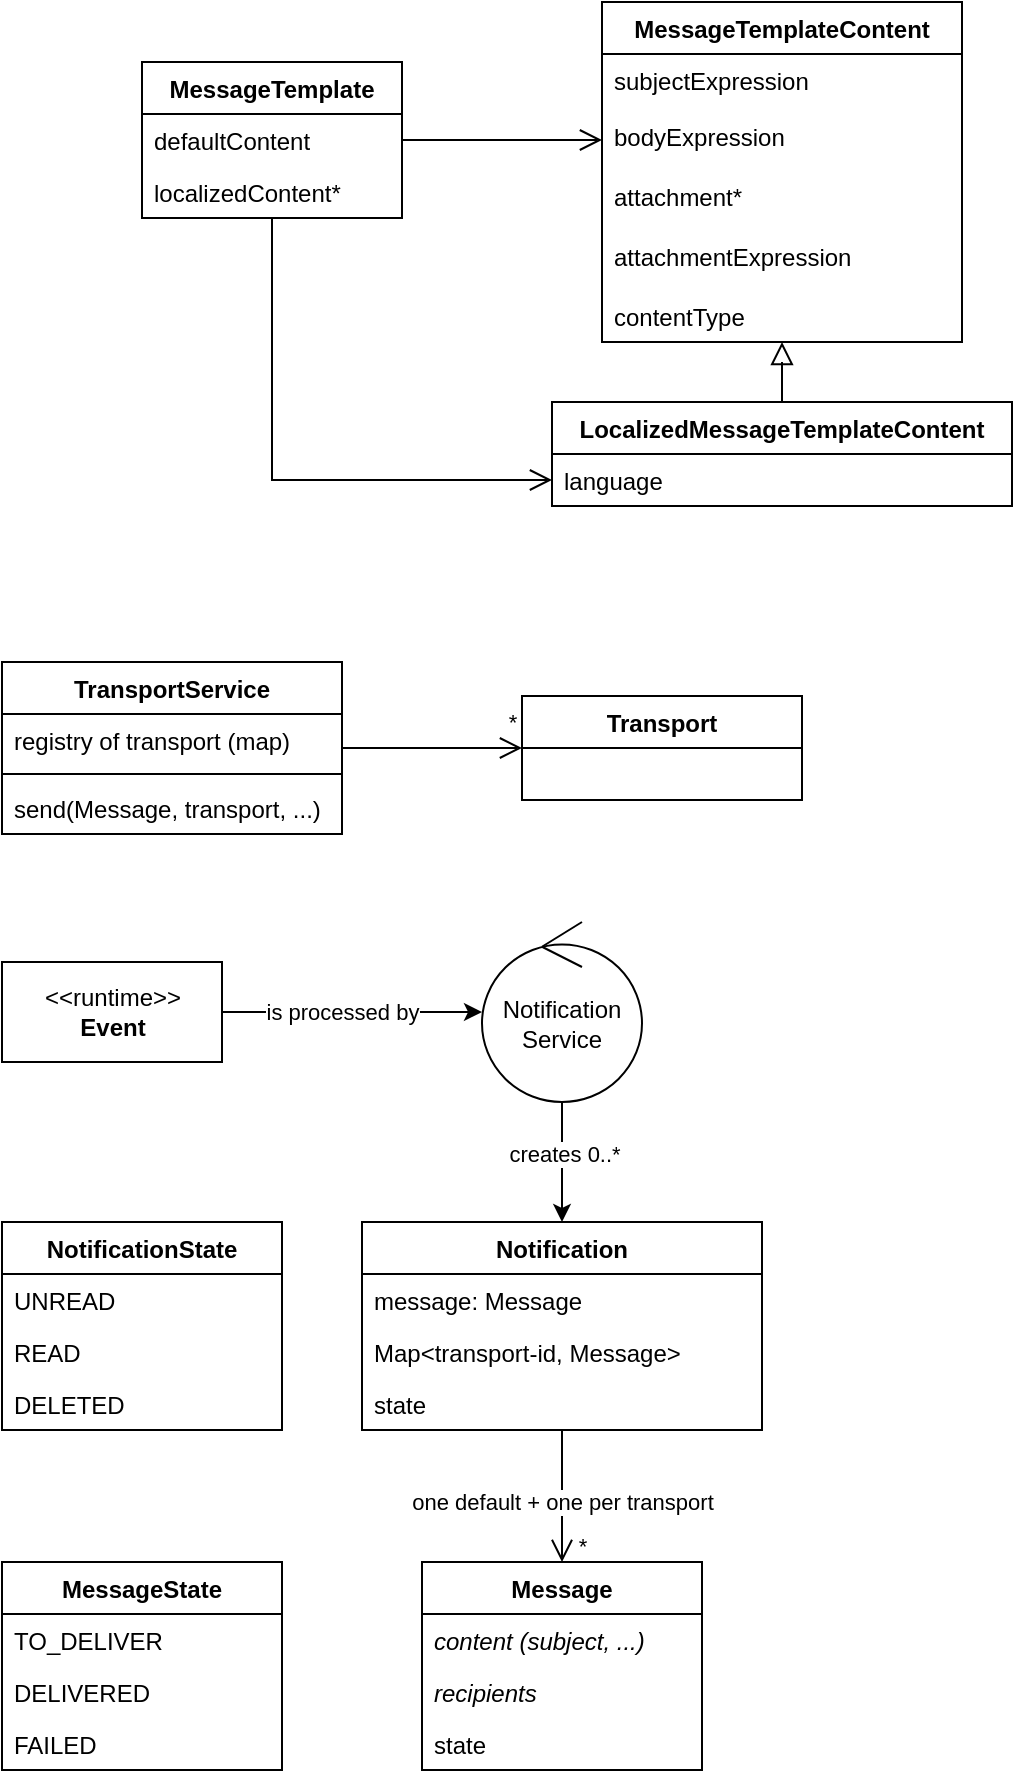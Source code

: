 <mxfile version="20.3.0" type="device"><diagram id="C5RBs43oDa-KdzZeNtuy" name="Page-1"><mxGraphModel dx="1102" dy="1025" grid="1" gridSize="10" guides="1" tooltips="1" connect="1" arrows="1" fold="1" page="1" pageScale="1" pageWidth="827" pageHeight="1169" math="0" shadow="0"><root><mxCell id="WIyWlLk6GJQsqaUBKTNV-0"/><mxCell id="WIyWlLk6GJQsqaUBKTNV-1" parent="WIyWlLk6GJQsqaUBKTNV-0"/><mxCell id="Tni7J2ubxSIgsJhBRIb7-0" value="MessageTemplateContent" style="swimlane;fontStyle=1;childLayout=stackLayout;horizontal=1;startSize=26;fillColor=none;horizontalStack=0;resizeParent=1;resizeParentMax=0;resizeLast=0;collapsible=1;marginBottom=0;" parent="WIyWlLk6GJQsqaUBKTNV-1" vertex="1"><mxGeometry x="380" y="70" width="180" height="170" as="geometry"/></mxCell><mxCell id="Tni7J2ubxSIgsJhBRIb7-2" value="subjectExpression" style="text;strokeColor=none;fillColor=none;align=left;verticalAlign=top;spacingLeft=4;spacingRight=4;overflow=hidden;rotatable=0;points=[[0,0.5],[1,0.5]];portConstraint=eastwest;" parent="Tni7J2ubxSIgsJhBRIb7-0" vertex="1"><mxGeometry y="26" width="180" height="28" as="geometry"/></mxCell><mxCell id="Tni7J2ubxSIgsJhBRIb7-3" value="bodyExpression" style="text;strokeColor=none;fillColor=none;align=left;verticalAlign=top;spacingLeft=4;spacingRight=4;overflow=hidden;rotatable=0;points=[[0,0.5],[1,0.5]];portConstraint=eastwest;" parent="Tni7J2ubxSIgsJhBRIb7-0" vertex="1"><mxGeometry y="54" width="180" height="30" as="geometry"/></mxCell><mxCell id="Tni7J2ubxSIgsJhBRIb7-4" value="attachment*" style="text;strokeColor=none;fillColor=none;align=left;verticalAlign=top;spacingLeft=4;spacingRight=4;overflow=hidden;rotatable=0;points=[[0,0.5],[1,0.5]];portConstraint=eastwest;" parent="Tni7J2ubxSIgsJhBRIb7-0" vertex="1"><mxGeometry y="84" width="180" height="30" as="geometry"/></mxCell><mxCell id="Tni7J2ubxSIgsJhBRIb7-5" value="attachmentExpression" style="text;strokeColor=none;fillColor=none;align=left;verticalAlign=top;spacingLeft=4;spacingRight=4;overflow=hidden;rotatable=0;points=[[0,0.5],[1,0.5]];portConstraint=eastwest;" parent="Tni7J2ubxSIgsJhBRIb7-0" vertex="1"><mxGeometry y="114" width="180" height="30" as="geometry"/></mxCell><mxCell id="88eatxY8A9zo3dwceWyw-0" value="contentType" style="text;strokeColor=none;fillColor=none;align=left;verticalAlign=top;spacingLeft=4;spacingRight=4;overflow=hidden;rotatable=0;points=[[0,0.5],[1,0.5]];portConstraint=eastwest;" vertex="1" parent="Tni7J2ubxSIgsJhBRIb7-0"><mxGeometry y="144" width="180" height="26" as="geometry"/></mxCell><mxCell id="Ollq00HZrqM5P3q_KMUc-1" style="edgeStyle=orthogonalEdgeStyle;rounded=0;orthogonalLoop=1;jettySize=auto;html=1;entryX=0;entryY=0.5;entryDx=0;entryDy=0;endArrow=open;endFill=0;endSize=9;" parent="WIyWlLk6GJQsqaUBKTNV-1" source="Tni7J2ubxSIgsJhBRIb7-6" target="Tni7J2ubxSIgsJhBRIb7-14" edge="1"><mxGeometry relative="1" as="geometry"/></mxCell><mxCell id="Tni7J2ubxSIgsJhBRIb7-6" value="MessageTemplate" style="swimlane;fontStyle=1;childLayout=stackLayout;horizontal=1;startSize=26;fillColor=none;horizontalStack=0;resizeParent=1;resizeParentMax=0;resizeLast=0;collapsible=1;marginBottom=0;" parent="WIyWlLk6GJQsqaUBKTNV-1" vertex="1"><mxGeometry x="150" y="100" width="130" height="78" as="geometry"/></mxCell><mxCell id="Tni7J2ubxSIgsJhBRIb7-7" value="defaultContent" style="text;strokeColor=none;fillColor=none;align=left;verticalAlign=top;spacingLeft=4;spacingRight=4;overflow=hidden;rotatable=0;points=[[0,0.5],[1,0.5]];portConstraint=eastwest;" parent="Tni7J2ubxSIgsJhBRIb7-6" vertex="1"><mxGeometry y="26" width="130" height="26" as="geometry"/></mxCell><mxCell id="Tni7J2ubxSIgsJhBRIb7-8" value="localizedContent*" style="text;strokeColor=none;fillColor=none;align=left;verticalAlign=top;spacingLeft=4;spacingRight=4;overflow=hidden;rotatable=0;points=[[0,0.5],[1,0.5]];portConstraint=eastwest;" parent="Tni7J2ubxSIgsJhBRIb7-6" vertex="1"><mxGeometry y="52" width="130" height="26" as="geometry"/></mxCell><mxCell id="Tni7J2ubxSIgsJhBRIb7-10" style="edgeStyle=orthogonalEdgeStyle;rounded=0;orthogonalLoop=1;jettySize=auto;html=1;endArrow=open;endFill=0;endSize=9;entryX=0;entryY=0.5;entryDx=0;entryDy=0;exitX=1;exitY=0.5;exitDx=0;exitDy=0;" parent="WIyWlLk6GJQsqaUBKTNV-1" source="Tni7J2ubxSIgsJhBRIb7-7" target="Tni7J2ubxSIgsJhBRIb7-3" edge="1"><mxGeometry relative="1" as="geometry"><mxPoint x="320" y="100" as="sourcePoint"/><mxPoint x="360" y="140" as="targetPoint"/></mxGeometry></mxCell><mxCell id="Ollq00HZrqM5P3q_KMUc-0" style="edgeStyle=orthogonalEdgeStyle;rounded=0;orthogonalLoop=1;jettySize=auto;html=1;exitX=0.5;exitY=0;exitDx=0;exitDy=0;endArrow=block;endFill=0;endSize=9;" parent="WIyWlLk6GJQsqaUBKTNV-1" source="Tni7J2ubxSIgsJhBRIb7-13" target="Tni7J2ubxSIgsJhBRIb7-0" edge="1"><mxGeometry relative="1" as="geometry"/></mxCell><mxCell id="Tni7J2ubxSIgsJhBRIb7-13" value="LocalizedMessageTemplateContent" style="swimlane;fontStyle=1;childLayout=stackLayout;horizontal=1;startSize=26;fillColor=none;horizontalStack=0;resizeParent=1;resizeParentMax=0;resizeLast=0;collapsible=1;marginBottom=0;" parent="WIyWlLk6GJQsqaUBKTNV-1" vertex="1"><mxGeometry x="355" y="270" width="230" height="52" as="geometry"/></mxCell><mxCell id="Tni7J2ubxSIgsJhBRIb7-14" value="language" style="text;strokeColor=none;fillColor=none;align=left;verticalAlign=top;spacingLeft=4;spacingRight=4;overflow=hidden;rotatable=0;points=[[0,0.5],[1,0.5]];portConstraint=eastwest;" parent="Tni7J2ubxSIgsJhBRIb7-13" vertex="1"><mxGeometry y="26" width="230" height="26" as="geometry"/></mxCell><mxCell id="Tni7J2ubxSIgsJhBRIb7-25" value="NotificationState" style="swimlane;fontStyle=1;childLayout=stackLayout;horizontal=1;startSize=26;fillColor=none;horizontalStack=0;resizeParent=1;resizeParentMax=0;resizeLast=0;collapsible=1;marginBottom=0;" parent="WIyWlLk6GJQsqaUBKTNV-1" vertex="1"><mxGeometry x="80" y="680" width="140" height="104" as="geometry"/></mxCell><mxCell id="Tni7J2ubxSIgsJhBRIb7-26" value="UNREAD" style="text;strokeColor=none;fillColor=none;align=left;verticalAlign=top;spacingLeft=4;spacingRight=4;overflow=hidden;rotatable=0;points=[[0,0.5],[1,0.5]];portConstraint=eastwest;" parent="Tni7J2ubxSIgsJhBRIb7-25" vertex="1"><mxGeometry y="26" width="140" height="26" as="geometry"/></mxCell><mxCell id="Tni7J2ubxSIgsJhBRIb7-27" value="READ" style="text;strokeColor=none;fillColor=none;align=left;verticalAlign=top;spacingLeft=4;spacingRight=4;overflow=hidden;rotatable=0;points=[[0,0.5],[1,0.5]];portConstraint=eastwest;" parent="Tni7J2ubxSIgsJhBRIb7-25" vertex="1"><mxGeometry y="52" width="140" height="26" as="geometry"/></mxCell><mxCell id="Tni7J2ubxSIgsJhBRIb7-28" value="DELETED" style="text;strokeColor=none;fillColor=none;align=left;verticalAlign=top;spacingLeft=4;spacingRight=4;overflow=hidden;rotatable=0;points=[[0,0.5],[1,0.5]];portConstraint=eastwest;" parent="Tni7J2ubxSIgsJhBRIb7-25" vertex="1"><mxGeometry y="78" width="140" height="26" as="geometry"/></mxCell><mxCell id="Tni7J2ubxSIgsJhBRIb7-65" style="edgeStyle=orthogonalEdgeStyle;rounded=0;orthogonalLoop=1;jettySize=auto;html=1;" parent="WIyWlLk6GJQsqaUBKTNV-1" source="Tni7J2ubxSIgsJhBRIb7-34" target="Tni7J2ubxSIgsJhBRIb7-64" edge="1"><mxGeometry relative="1" as="geometry"/></mxCell><mxCell id="Tni7J2ubxSIgsJhBRIb7-67" value="is processed by" style="edgeLabel;html=1;align=center;verticalAlign=middle;resizable=0;points=[];" parent="Tni7J2ubxSIgsJhBRIb7-65" vertex="1" connectable="0"><mxGeometry x="0.2" y="1" relative="1" as="geometry"><mxPoint x="-18" y="1" as="offset"/></mxGeometry></mxCell><mxCell id="Tni7J2ubxSIgsJhBRIb7-34" value="&lt;div&gt;&amp;lt;&amp;lt;runtime&amp;gt;&amp;gt;&lt;br&gt;&lt;/div&gt;&lt;div&gt;&lt;b&gt;Event&lt;/b&gt;&lt;/div&gt;" style="html=1;" parent="WIyWlLk6GJQsqaUBKTNV-1" vertex="1"><mxGeometry x="80" y="550" width="110" height="50" as="geometry"/></mxCell><mxCell id="Tni7J2ubxSIgsJhBRIb7-58" style="edgeStyle=orthogonalEdgeStyle;rounded=0;orthogonalLoop=1;jettySize=auto;html=1;endArrow=open;endFill=0;endSize=9;" parent="WIyWlLk6GJQsqaUBKTNV-1" source="Tni7J2ubxSIgsJhBRIb7-50" target="Tni7J2ubxSIgsJhBRIb7-54" edge="1"><mxGeometry relative="1" as="geometry"/></mxCell><mxCell id="Tni7J2ubxSIgsJhBRIb7-59" value="*" style="edgeLabel;html=1;align=center;verticalAlign=middle;resizable=0;points=[];" parent="Tni7J2ubxSIgsJhBRIb7-58" vertex="1" connectable="0"><mxGeometry x="0.874" relative="1" as="geometry"><mxPoint y="-13" as="offset"/></mxGeometry></mxCell><mxCell id="Tni7J2ubxSIgsJhBRIb7-50" value="TransportService" style="swimlane;fontStyle=1;align=center;verticalAlign=top;childLayout=stackLayout;horizontal=1;startSize=26;horizontalStack=0;resizeParent=1;resizeParentMax=0;resizeLast=0;collapsible=1;marginBottom=0;" parent="WIyWlLk6GJQsqaUBKTNV-1" vertex="1"><mxGeometry x="80" y="400" width="170" height="86" as="geometry"/></mxCell><mxCell id="Tni7J2ubxSIgsJhBRIb7-51" value="registry of transport (map)" style="text;strokeColor=none;fillColor=none;align=left;verticalAlign=top;spacingLeft=4;spacingRight=4;overflow=hidden;rotatable=0;points=[[0,0.5],[1,0.5]];portConstraint=eastwest;" parent="Tni7J2ubxSIgsJhBRIb7-50" vertex="1"><mxGeometry y="26" width="170" height="26" as="geometry"/></mxCell><mxCell id="Tni7J2ubxSIgsJhBRIb7-52" value="" style="line;strokeWidth=1;fillColor=none;align=left;verticalAlign=middle;spacingTop=-1;spacingLeft=3;spacingRight=3;rotatable=0;labelPosition=right;points=[];portConstraint=eastwest;" parent="Tni7J2ubxSIgsJhBRIb7-50" vertex="1"><mxGeometry y="52" width="170" height="8" as="geometry"/></mxCell><mxCell id="Tni7J2ubxSIgsJhBRIb7-53" value="send(Message, transport, ...)" style="text;strokeColor=none;fillColor=none;align=left;verticalAlign=top;spacingLeft=4;spacingRight=4;overflow=hidden;rotatable=0;points=[[0,0.5],[1,0.5]];portConstraint=eastwest;" parent="Tni7J2ubxSIgsJhBRIb7-50" vertex="1"><mxGeometry y="60" width="170" height="26" as="geometry"/></mxCell><mxCell id="Tni7J2ubxSIgsJhBRIb7-54" value="Transport" style="swimlane;fontStyle=1;childLayout=stackLayout;horizontal=1;startSize=26;fillColor=none;horizontalStack=0;resizeParent=1;resizeParentMax=0;resizeLast=0;collapsible=1;marginBottom=0;" parent="WIyWlLk6GJQsqaUBKTNV-1" vertex="1"><mxGeometry x="340" y="417" width="140" height="52" as="geometry"/></mxCell><mxCell id="Tni7J2ubxSIgsJhBRIb7-77" style="edgeStyle=orthogonalEdgeStyle;rounded=0;orthogonalLoop=1;jettySize=auto;html=1;entryX=0.5;entryY=0;entryDx=0;entryDy=0;endArrow=open;endFill=0;endSize=9;startArrow=none;startFill=0;startSize=15;" parent="WIyWlLk6GJQsqaUBKTNV-1" source="Tni7J2ubxSIgsJhBRIb7-60" target="Tni7J2ubxSIgsJhBRIb7-73" edge="1"><mxGeometry relative="1" as="geometry"/></mxCell><mxCell id="Tni7J2ubxSIgsJhBRIb7-78" value="one default + one per transport" style="edgeLabel;html=1;align=center;verticalAlign=middle;resizable=0;points=[];" parent="Tni7J2ubxSIgsJhBRIb7-77" vertex="1" connectable="0"><mxGeometry x="-0.247" y="-2" relative="1" as="geometry"><mxPoint x="2" y="11" as="offset"/></mxGeometry></mxCell><mxCell id="Tni7J2ubxSIgsJhBRIb7-79" value="&lt;div&gt;*&lt;/div&gt;" style="edgeLabel;html=1;align=center;verticalAlign=middle;resizable=0;points=[];" parent="Tni7J2ubxSIgsJhBRIb7-77" vertex="1" connectable="0"><mxGeometry x="0.74" y="2" relative="1" as="geometry"><mxPoint x="8" as="offset"/></mxGeometry></mxCell><mxCell id="Tni7J2ubxSIgsJhBRIb7-60" value="Notification" style="swimlane;fontStyle=1;childLayout=stackLayout;horizontal=1;startSize=26;fillColor=none;horizontalStack=0;resizeParent=1;resizeParentMax=0;resizeLast=0;collapsible=1;marginBottom=0;" parent="WIyWlLk6GJQsqaUBKTNV-1" vertex="1"><mxGeometry x="260" y="680" width="200" height="104" as="geometry"/></mxCell><mxCell id="Tni7J2ubxSIgsJhBRIb7-61" value="message: Message" style="text;strokeColor=none;fillColor=none;align=left;verticalAlign=top;spacingLeft=4;spacingRight=4;overflow=hidden;rotatable=0;points=[[0,0.5],[1,0.5]];portConstraint=eastwest;" parent="Tni7J2ubxSIgsJhBRIb7-60" vertex="1"><mxGeometry y="26" width="200" height="26" as="geometry"/></mxCell><mxCell id="Tni7J2ubxSIgsJhBRIb7-62" value="Map&lt;transport-id, Message&gt;" style="text;strokeColor=none;fillColor=none;align=left;verticalAlign=top;spacingLeft=4;spacingRight=4;overflow=hidden;rotatable=0;points=[[0,0.5],[1,0.5]];portConstraint=eastwest;" parent="Tni7J2ubxSIgsJhBRIb7-60" vertex="1"><mxGeometry y="52" width="200" height="26" as="geometry"/></mxCell><mxCell id="Tni7J2ubxSIgsJhBRIb7-63" value="state" style="text;strokeColor=none;fillColor=none;align=left;verticalAlign=top;spacingLeft=4;spacingRight=4;overflow=hidden;rotatable=0;points=[[0,0.5],[1,0.5]];portConstraint=eastwest;" parent="Tni7J2ubxSIgsJhBRIb7-60" vertex="1"><mxGeometry y="78" width="200" height="26" as="geometry"/></mxCell><mxCell id="Tni7J2ubxSIgsJhBRIb7-66" style="edgeStyle=orthogonalEdgeStyle;rounded=0;orthogonalLoop=1;jettySize=auto;html=1;entryX=0.5;entryY=0;entryDx=0;entryDy=0;" parent="WIyWlLk6GJQsqaUBKTNV-1" source="Tni7J2ubxSIgsJhBRIb7-64" target="Tni7J2ubxSIgsJhBRIb7-60" edge="1"><mxGeometry relative="1" as="geometry"><Array as="points"><mxPoint x="360" y="640"/><mxPoint x="360" y="640"/></Array></mxGeometry></mxCell><mxCell id="Tni7J2ubxSIgsJhBRIb7-68" value="creates 0..*" style="edgeLabel;html=1;align=center;verticalAlign=middle;resizable=0;points=[];" parent="Tni7J2ubxSIgsJhBRIb7-66" vertex="1" connectable="0"><mxGeometry x="-0.151" y="1" relative="1" as="geometry"><mxPoint as="offset"/></mxGeometry></mxCell><mxCell id="Tni7J2ubxSIgsJhBRIb7-64" value="&lt;div&gt;Notification&lt;/div&gt;&lt;div&gt;Service&lt;br&gt;&lt;/div&gt;" style="ellipse;shape=umlControl;whiteSpace=wrap;html=1;" parent="WIyWlLk6GJQsqaUBKTNV-1" vertex="1"><mxGeometry x="320" y="530" width="80" height="90" as="geometry"/></mxCell><mxCell id="Tni7J2ubxSIgsJhBRIb7-69" value="MessageState" style="swimlane;fontStyle=1;childLayout=stackLayout;horizontal=1;startSize=26;fillColor=none;horizontalStack=0;resizeParent=1;resizeParentMax=0;resizeLast=0;collapsible=1;marginBottom=0;" parent="WIyWlLk6GJQsqaUBKTNV-1" vertex="1"><mxGeometry x="80" y="850" width="140" height="104" as="geometry"/></mxCell><mxCell id="Tni7J2ubxSIgsJhBRIb7-70" value="TO_DELIVER" style="text;strokeColor=none;fillColor=none;align=left;verticalAlign=top;spacingLeft=4;spacingRight=4;overflow=hidden;rotatable=0;points=[[0,0.5],[1,0.5]];portConstraint=eastwest;" parent="Tni7J2ubxSIgsJhBRIb7-69" vertex="1"><mxGeometry y="26" width="140" height="26" as="geometry"/></mxCell><mxCell id="Tni7J2ubxSIgsJhBRIb7-71" value="DELIVERED" style="text;strokeColor=none;fillColor=none;align=left;verticalAlign=top;spacingLeft=4;spacingRight=4;overflow=hidden;rotatable=0;points=[[0,0.5],[1,0.5]];portConstraint=eastwest;" parent="Tni7J2ubxSIgsJhBRIb7-69" vertex="1"><mxGeometry y="52" width="140" height="26" as="geometry"/></mxCell><mxCell id="Tni7J2ubxSIgsJhBRIb7-72" value="FAILED" style="text;strokeColor=none;fillColor=none;align=left;verticalAlign=top;spacingLeft=4;spacingRight=4;overflow=hidden;rotatable=0;points=[[0,0.5],[1,0.5]];portConstraint=eastwest;" parent="Tni7J2ubxSIgsJhBRIb7-69" vertex="1"><mxGeometry y="78" width="140" height="26" as="geometry"/></mxCell><mxCell id="Tni7J2ubxSIgsJhBRIb7-73" value="Message" style="swimlane;fontStyle=1;childLayout=stackLayout;horizontal=1;startSize=26;fillColor=none;horizontalStack=0;resizeParent=1;resizeParentMax=0;resizeLast=0;collapsible=1;marginBottom=0;" parent="WIyWlLk6GJQsqaUBKTNV-1" vertex="1"><mxGeometry x="290" y="850" width="140" height="104" as="geometry"/></mxCell><mxCell id="Tni7J2ubxSIgsJhBRIb7-74" value="content (subject, ...)" style="text;strokeColor=none;fillColor=none;align=left;verticalAlign=top;spacingLeft=4;spacingRight=4;overflow=hidden;rotatable=0;points=[[0,0.5],[1,0.5]];portConstraint=eastwest;fontStyle=2" parent="Tni7J2ubxSIgsJhBRIb7-73" vertex="1"><mxGeometry y="26" width="140" height="26" as="geometry"/></mxCell><mxCell id="Tni7J2ubxSIgsJhBRIb7-75" value="recipients" style="text;strokeColor=none;fillColor=none;align=left;verticalAlign=top;spacingLeft=4;spacingRight=4;overflow=hidden;rotatable=0;points=[[0,0.5],[1,0.5]];portConstraint=eastwest;fontStyle=2" parent="Tni7J2ubxSIgsJhBRIb7-73" vertex="1"><mxGeometry y="52" width="140" height="26" as="geometry"/></mxCell><mxCell id="Tni7J2ubxSIgsJhBRIb7-76" value="state" style="text;strokeColor=none;fillColor=none;align=left;verticalAlign=top;spacingLeft=4;spacingRight=4;overflow=hidden;rotatable=0;points=[[0,0.5],[1,0.5]];portConstraint=eastwest;" parent="Tni7J2ubxSIgsJhBRIb7-73" vertex="1"><mxGeometry y="78" width="140" height="26" as="geometry"/></mxCell></root></mxGraphModel></diagram></mxfile>